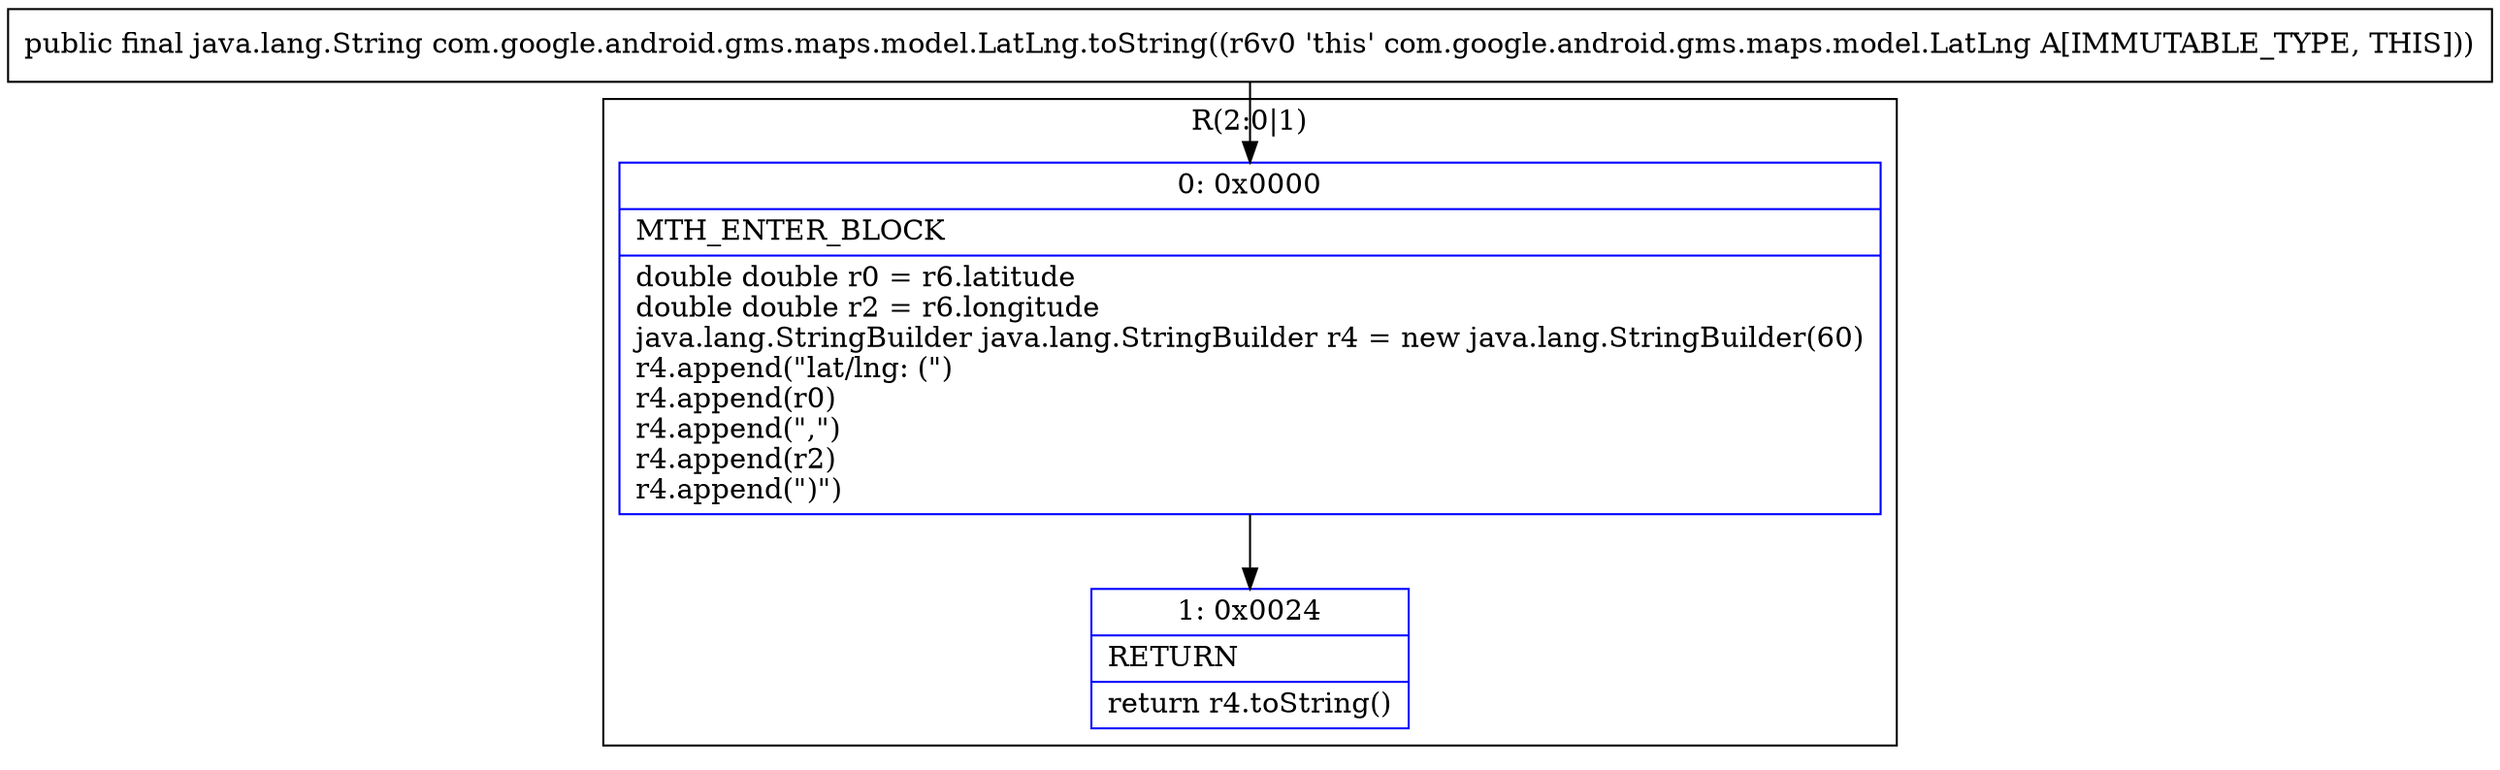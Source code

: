 digraph "CFG forcom.google.android.gms.maps.model.LatLng.toString()Ljava\/lang\/String;" {
subgraph cluster_Region_94746193 {
label = "R(2:0|1)";
node [shape=record,color=blue];
Node_0 [shape=record,label="{0\:\ 0x0000|MTH_ENTER_BLOCK\l|double double r0 = r6.latitude\ldouble double r2 = r6.longitude\ljava.lang.StringBuilder java.lang.StringBuilder r4 = new java.lang.StringBuilder(60)\lr4.append(\"lat\/lng: (\")\lr4.append(r0)\lr4.append(\",\")\lr4.append(r2)\lr4.append(\")\")\l}"];
Node_1 [shape=record,label="{1\:\ 0x0024|RETURN\l|return r4.toString()\l}"];
}
MethodNode[shape=record,label="{public final java.lang.String com.google.android.gms.maps.model.LatLng.toString((r6v0 'this' com.google.android.gms.maps.model.LatLng A[IMMUTABLE_TYPE, THIS])) }"];
MethodNode -> Node_0;
Node_0 -> Node_1;
}

